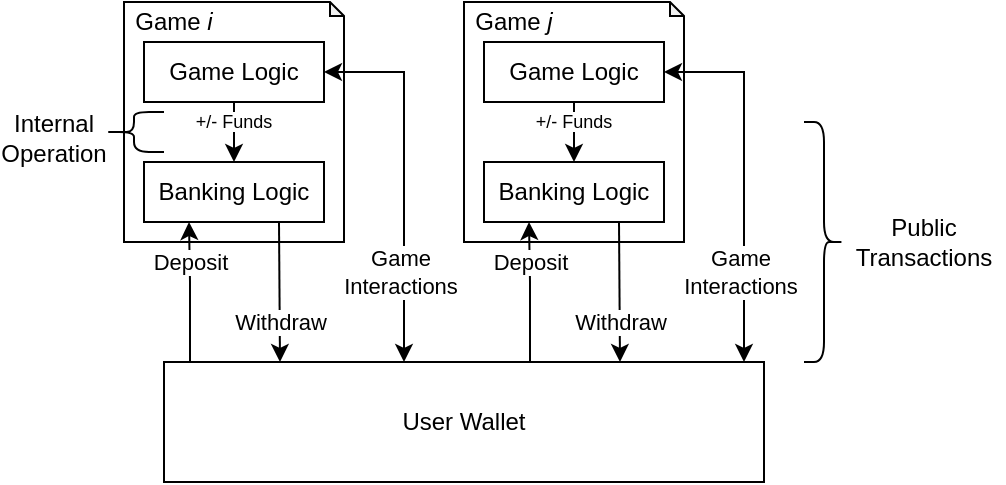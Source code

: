 <mxfile version="16.5.1" type="device"><diagram id="dEpko6k88Bj8TGkuU04X" name="Page-1"><mxGraphModel dx="569" dy="346" grid="1" gridSize="10" guides="1" tooltips="1" connect="1" arrows="1" fold="1" page="1" pageScale="1" pageWidth="827" pageHeight="1169" math="0" shadow="0"><root><mxCell id="0"/><mxCell id="1" parent="0"/><mxCell id="vJiL687BEQoUJ4ns4RB0-16" value="User Wallet" style="rounded=0;whiteSpace=wrap;html=1;fillColor=default;" vertex="1" parent="1"><mxGeometry x="180" y="350" width="300" height="60" as="geometry"/></mxCell><mxCell id="vJiL687BEQoUJ4ns4RB0-3" value="" style="shape=note;whiteSpace=wrap;html=1;backgroundOutline=1;darkOpacity=0.05;size=7;" vertex="1" parent="1"><mxGeometry x="160" y="170" width="110" height="120" as="geometry"/></mxCell><mxCell id="vJiL687BEQoUJ4ns4RB0-13" style="edgeStyle=orthogonalEdgeStyle;rounded=0;orthogonalLoop=1;jettySize=auto;html=1;exitX=1;exitY=0.5;exitDx=0;exitDy=0;startArrow=classic;startFill=1;endArrow=classic;endFill=1;" edge="1" parent="1" source="vJiL687BEQoUJ4ns4RB0-4"><mxGeometry relative="1" as="geometry"><mxPoint x="300" y="350" as="targetPoint"/><Array as="points"><mxPoint x="300" y="225"/><mxPoint x="300" y="330"/></Array></mxGeometry></mxCell><mxCell id="vJiL687BEQoUJ4ns4RB0-14" value="Game&lt;br&gt;Interactions" style="edgeLabel;html=1;align=center;verticalAlign=middle;resizable=0;points=[];" vertex="1" connectable="0" parent="vJiL687BEQoUJ4ns4RB0-13"><mxGeometry x="0.522" y="-2" relative="1" as="geometry"><mxPoint y="-1" as="offset"/></mxGeometry></mxCell><mxCell id="vJiL687BEQoUJ4ns4RB0-30" style="edgeStyle=orthogonalEdgeStyle;rounded=0;orthogonalLoop=1;jettySize=auto;html=1;exitX=0.5;exitY=1;exitDx=0;exitDy=0;entryX=0.5;entryY=0;entryDx=0;entryDy=0;startArrow=none;startFill=0;endArrow=classic;endFill=1;" edge="1" parent="1" source="vJiL687BEQoUJ4ns4RB0-32" target="vJiL687BEQoUJ4ns4RB0-5"><mxGeometry relative="1" as="geometry"/></mxCell><mxCell id="vJiL687BEQoUJ4ns4RB0-4" value="Game Logic" style="rounded=0;whiteSpace=wrap;html=1;" vertex="1" parent="1"><mxGeometry x="170" y="190" width="90" height="30" as="geometry"/></mxCell><mxCell id="vJiL687BEQoUJ4ns4RB0-5" value="Banking Logic" style="rounded=0;whiteSpace=wrap;html=1;" vertex="1" parent="1"><mxGeometry x="170" y="250" width="90" height="30" as="geometry"/></mxCell><mxCell id="vJiL687BEQoUJ4ns4RB0-6" value="Deposit" style="endArrow=classic;html=1;rounded=0;entryX=0.25;entryY=1;entryDx=0;entryDy=0;" edge="1" parent="1" target="vJiL687BEQoUJ4ns4RB0-5"><mxGeometry x="0.429" width="50" height="50" relative="1" as="geometry"><mxPoint x="193" y="350" as="sourcePoint"/><mxPoint x="250" y="330" as="targetPoint"/><Array as="points"><mxPoint x="193" y="310"/></Array><mxPoint as="offset"/></mxGeometry></mxCell><mxCell id="vJiL687BEQoUJ4ns4RB0-8" value="Withdraw" style="endArrow=none;html=1;rounded=0;entryX=0.75;entryY=1;entryDx=0;entryDy=0;startArrow=classic;startFill=1;endFill=0;" edge="1" parent="1" target="vJiL687BEQoUJ4ns4RB0-5"><mxGeometry x="-0.428" width="50" height="50" relative="1" as="geometry"><mxPoint x="238" y="350" as="sourcePoint"/><mxPoint x="260" y="310" as="targetPoint"/><mxPoint as="offset"/></mxGeometry></mxCell><mxCell id="vJiL687BEQoUJ4ns4RB0-10" value="Game &lt;i&gt;i&lt;/i&gt;" style="text;html=1;strokeColor=none;fillColor=none;align=center;verticalAlign=middle;whiteSpace=wrap;rounded=0;" vertex="1" parent="1"><mxGeometry x="160" y="170" width="50" height="20" as="geometry"/></mxCell><mxCell id="vJiL687BEQoUJ4ns4RB0-19" value="" style="shape=note;whiteSpace=wrap;html=1;backgroundOutline=1;darkOpacity=0.05;size=7;" vertex="1" parent="1"><mxGeometry x="330" y="170" width="110" height="120" as="geometry"/></mxCell><mxCell id="vJiL687BEQoUJ4ns4RB0-20" style="edgeStyle=orthogonalEdgeStyle;rounded=0;orthogonalLoop=1;jettySize=auto;html=1;exitX=1;exitY=0.5;exitDx=0;exitDy=0;startArrow=classic;startFill=1;endArrow=classic;endFill=1;" edge="1" parent="1" source="vJiL687BEQoUJ4ns4RB0-22"><mxGeometry relative="1" as="geometry"><mxPoint x="470" y="350" as="targetPoint"/><Array as="points"><mxPoint x="470" y="225"/><mxPoint x="470" y="330"/></Array></mxGeometry></mxCell><mxCell id="vJiL687BEQoUJ4ns4RB0-21" value="Game&lt;br&gt;Interactions" style="edgeLabel;html=1;align=center;verticalAlign=middle;resizable=0;points=[];" vertex="1" connectable="0" parent="vJiL687BEQoUJ4ns4RB0-20"><mxGeometry x="0.522" y="-2" relative="1" as="geometry"><mxPoint y="-1" as="offset"/></mxGeometry></mxCell><mxCell id="vJiL687BEQoUJ4ns4RB0-31" style="edgeStyle=orthogonalEdgeStyle;rounded=0;orthogonalLoop=1;jettySize=auto;html=1;exitX=0.5;exitY=1;exitDx=0;exitDy=0;entryX=0.5;entryY=0;entryDx=0;entryDy=0;startArrow=none;startFill=0;endArrow=classic;endFill=1;" edge="1" parent="1" source="vJiL687BEQoUJ4ns4RB0-33" target="vJiL687BEQoUJ4ns4RB0-23"><mxGeometry relative="1" as="geometry"/></mxCell><mxCell id="vJiL687BEQoUJ4ns4RB0-22" value="Game Logic" style="rounded=0;whiteSpace=wrap;html=1;" vertex="1" parent="1"><mxGeometry x="340" y="190" width="90" height="30" as="geometry"/></mxCell><mxCell id="vJiL687BEQoUJ4ns4RB0-23" value="Banking Logic" style="rounded=0;whiteSpace=wrap;html=1;" vertex="1" parent="1"><mxGeometry x="340" y="250" width="90" height="30" as="geometry"/></mxCell><mxCell id="vJiL687BEQoUJ4ns4RB0-24" value="Deposit" style="endArrow=classic;html=1;rounded=0;entryX=0.25;entryY=1;entryDx=0;entryDy=0;" edge="1" parent="1" target="vJiL687BEQoUJ4ns4RB0-23"><mxGeometry x="0.429" width="50" height="50" relative="1" as="geometry"><mxPoint x="363" y="350" as="sourcePoint"/><mxPoint x="420" y="330" as="targetPoint"/><Array as="points"><mxPoint x="363" y="310"/></Array><mxPoint as="offset"/></mxGeometry></mxCell><mxCell id="vJiL687BEQoUJ4ns4RB0-25" value="Withdraw" style="endArrow=none;html=1;rounded=0;entryX=0.75;entryY=1;entryDx=0;entryDy=0;startArrow=classic;startFill=1;endFill=0;" edge="1" parent="1" target="vJiL687BEQoUJ4ns4RB0-23"><mxGeometry x="-0.428" width="50" height="50" relative="1" as="geometry"><mxPoint x="408" y="350" as="sourcePoint"/><mxPoint x="430" y="310" as="targetPoint"/><mxPoint as="offset"/></mxGeometry></mxCell><mxCell id="vJiL687BEQoUJ4ns4RB0-26" value="Game &lt;i&gt;j&lt;/i&gt;" style="text;html=1;strokeColor=none;fillColor=none;align=center;verticalAlign=middle;whiteSpace=wrap;rounded=0;" vertex="1" parent="1"><mxGeometry x="330" y="170" width="50" height="20" as="geometry"/></mxCell><mxCell id="vJiL687BEQoUJ4ns4RB0-27" value="" style="shape=curlyBracket;whiteSpace=wrap;html=1;rounded=1;flipH=1;fillColor=default;" vertex="1" parent="1"><mxGeometry x="500" y="230" width="20" height="120" as="geometry"/></mxCell><mxCell id="vJiL687BEQoUJ4ns4RB0-28" value="Public&lt;br&gt;Transactions" style="text;html=1;strokeColor=none;fillColor=none;align=center;verticalAlign=middle;whiteSpace=wrap;rounded=0;" vertex="1" parent="1"><mxGeometry x="520" y="276.25" width="80" height="27.5" as="geometry"/></mxCell><mxCell id="vJiL687BEQoUJ4ns4RB0-32" value="+/- Funds" style="text;html=1;strokeColor=none;fillColor=none;align=center;verticalAlign=middle;whiteSpace=wrap;rounded=0;fontSize=9;" vertex="1" parent="1"><mxGeometry x="190" y="225" width="50" height="10" as="geometry"/></mxCell><mxCell id="vJiL687BEQoUJ4ns4RB0-35" value="" style="edgeStyle=orthogonalEdgeStyle;rounded=0;orthogonalLoop=1;jettySize=auto;html=1;exitX=0.5;exitY=1;exitDx=0;exitDy=0;entryX=0.5;entryY=0;entryDx=0;entryDy=0;startArrow=none;startFill=0;endArrow=none;endFill=1;" edge="1" parent="1" source="vJiL687BEQoUJ4ns4RB0-4" target="vJiL687BEQoUJ4ns4RB0-32"><mxGeometry relative="1" as="geometry"><mxPoint x="215" y="220" as="sourcePoint"/><mxPoint x="215" y="250" as="targetPoint"/></mxGeometry></mxCell><mxCell id="vJiL687BEQoUJ4ns4RB0-33" value="+/- Funds" style="text;html=1;strokeColor=none;fillColor=none;align=center;verticalAlign=middle;whiteSpace=wrap;rounded=0;fontSize=9;" vertex="1" parent="1"><mxGeometry x="360" y="225" width="50" height="10" as="geometry"/></mxCell><mxCell id="vJiL687BEQoUJ4ns4RB0-36" value="" style="edgeStyle=orthogonalEdgeStyle;rounded=0;orthogonalLoop=1;jettySize=auto;html=1;exitX=0.5;exitY=1;exitDx=0;exitDy=0;entryX=0.5;entryY=0;entryDx=0;entryDy=0;startArrow=none;startFill=0;endArrow=none;endFill=1;" edge="1" parent="1" source="vJiL687BEQoUJ4ns4RB0-22" target="vJiL687BEQoUJ4ns4RB0-33"><mxGeometry relative="1" as="geometry"><mxPoint x="385" y="220" as="sourcePoint"/><mxPoint x="385" y="250" as="targetPoint"/></mxGeometry></mxCell><mxCell id="vJiL687BEQoUJ4ns4RB0-38" value="" style="shape=curlyBracket;whiteSpace=wrap;html=1;rounded=1;flipH=1;fillColor=default;size=0.5;rotation=-180;" vertex="1" parent="1"><mxGeometry x="150" y="225" width="30" height="20" as="geometry"/></mxCell><mxCell id="vJiL687BEQoUJ4ns4RB0-39" value="Internal&lt;br&gt;Operation" style="text;html=1;strokeColor=none;fillColor=none;align=center;verticalAlign=middle;whiteSpace=wrap;rounded=0;" vertex="1" parent="1"><mxGeometry x="100" y="225" width="50" height="25" as="geometry"/></mxCell></root></mxGraphModel></diagram></mxfile>